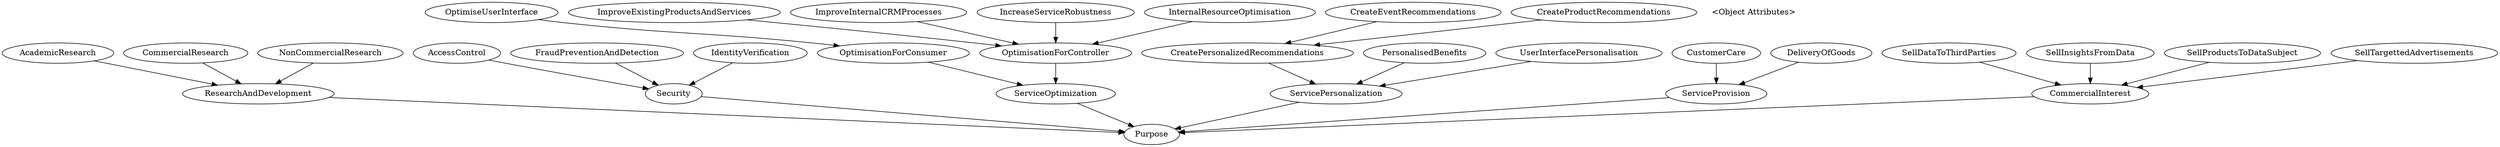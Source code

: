 strict digraph "purpose_onto" {
  node [shape=none]
  APC [label="",width=0,height=0];
  node [shape=ellipse]


  CommercialInterest -> Purpose;
  SellDataToThirdParties -> CommercialInterest;
  SellInsightsFromData -> CommercialInterest;
  SellProductsToDataSubject -> CommercialInterest;
  SellTargettedAdvertisements -> CommercialInterest;
  ResearchAndDevelopment -> Purpose;
  AcademicResearch -> ResearchAndDevelopment;
  CommercialResearch -> ResearchAndDevelopment;
  NonCommercialResearch -> ResearchAndDevelopment;
  Security -> Purpose;
  AccessControl -> Security;
  FraudPreventionAndDetection -> Security;
  IdentityVerification -> Security;
  ServiceOptimization -> Purpose;
  OptimisationForConsumer -> ServiceOptimization;
  OptimiseUserInterface -> OptimisationForConsumer;
  OptimisationForController -> ServiceOptimization;
  ImproveExistingProductsAndServices -> OptimisationForController;
  ImproveInternalCRMProcesses -> OptimisationForController;
  IncreaseServiceRobustness -> OptimisationForController;
  InternalResourceOptimisation -> OptimisationForController;
  ServicePersonalization -> Purpose;
  CreatePersonalizedRecommendations -> ServicePersonalization;
  CreateEventRecommendations -> CreatePersonalizedRecommendations;
  CreateProductRecommendations -> CreatePersonalizedRecommendations;
  PersonalisedBenefits -> ServicePersonalization;
  UserInterfacePersonalisation -> ServicePersonalization;
  ServiceProvision -> Purpose;
  CustomerCare -> ServiceProvision;
  DeliveryOfGoods -> ServiceProvision;
  { rank=same; }
  { rank=same; }
  { rank=same; }
  subgraph user_dag {
    subgraph ua_nodes {
      
    }
  }
  subgraph object_dag {
    subgraph oa_nodes {
      
    }
  }
  subgraph pc_nodes {
  }
  node [shape=none]
  "<Object Attributes>"
}
